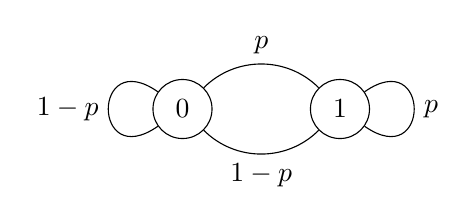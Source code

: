 \begin{tikzpicture}[
  state/.style={circle,draw=black,minimum width=0.75cm,inner sep=0},
]

  \node[state] at (0,0) (s0) {0};
  \node[state] at (2,0) (s1) {1};

  \draw (s0) to[out=45,in=135,->] node[above] {$p$} (s1);
  \draw (s1) to[out=225,in=-45,->] node[below] {$1-p$} (s0);
  \draw (s0) to[out=215,in=145,looseness=6,->] node[above,anchor=east] {$1-p$} (s0);
  \draw (s1) to[out=35,in=-35,looseness=6,->] node[below,anchor=west] {$p$} (s1);

\end{tikzpicture}
